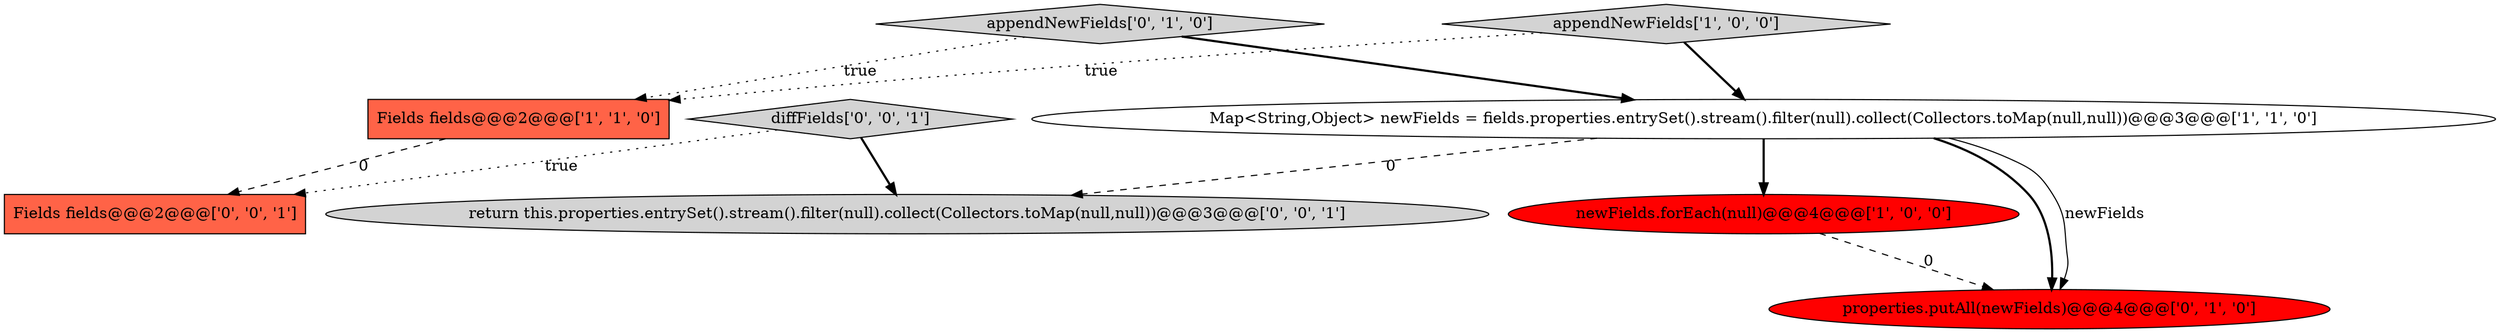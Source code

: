 digraph {
7 [style = filled, label = "diffFields['0', '0', '1']", fillcolor = lightgray, shape = diamond image = "AAA0AAABBB3BBB"];
8 [style = filled, label = "Fields fields@@@2@@@['0', '0', '1']", fillcolor = tomato, shape = box image = "AAA0AAABBB3BBB"];
2 [style = filled, label = "Fields fields@@@2@@@['1', '1', '0']", fillcolor = tomato, shape = box image = "AAA0AAABBB1BBB"];
6 [style = filled, label = "return this.properties.entrySet().stream().filter(null).collect(Collectors.toMap(null,null))@@@3@@@['0', '0', '1']", fillcolor = lightgray, shape = ellipse image = "AAA0AAABBB3BBB"];
5 [style = filled, label = "appendNewFields['0', '1', '0']", fillcolor = lightgray, shape = diamond image = "AAA0AAABBB2BBB"];
3 [style = filled, label = "appendNewFields['1', '0', '0']", fillcolor = lightgray, shape = diamond image = "AAA0AAABBB1BBB"];
0 [style = filled, label = "Map<String,Object> newFields = fields.properties.entrySet().stream().filter(null).collect(Collectors.toMap(null,null))@@@3@@@['1', '1', '0']", fillcolor = white, shape = ellipse image = "AAA0AAABBB1BBB"];
4 [style = filled, label = "properties.putAll(newFields)@@@4@@@['0', '1', '0']", fillcolor = red, shape = ellipse image = "AAA1AAABBB2BBB"];
1 [style = filled, label = "newFields.forEach(null)@@@4@@@['1', '0', '0']", fillcolor = red, shape = ellipse image = "AAA1AAABBB1BBB"];
1->4 [style = dashed, label="0"];
0->6 [style = dashed, label="0"];
5->0 [style = bold, label=""];
7->8 [style = dotted, label="true"];
0->4 [style = bold, label=""];
2->8 [style = dashed, label="0"];
0->1 [style = bold, label=""];
3->0 [style = bold, label=""];
7->6 [style = bold, label=""];
3->2 [style = dotted, label="true"];
5->2 [style = dotted, label="true"];
0->4 [style = solid, label="newFields"];
}
